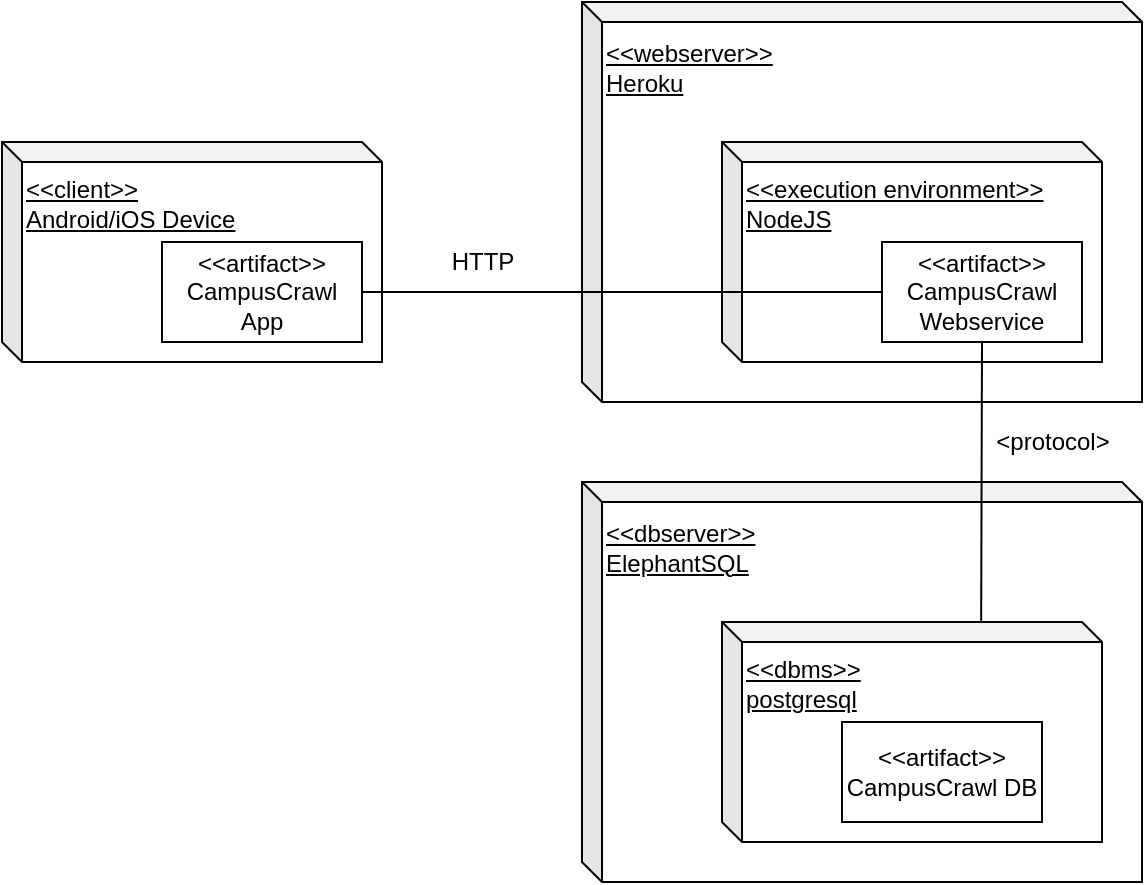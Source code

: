 <mxfile version="13.9.8" type="device"><diagram id="FdU83iGgVUpgDlhkXR7b" name="Page-1"><mxGraphModel dx="782" dy="468" grid="0" gridSize="10" guides="1" tooltips="1" connect="1" arrows="1" fold="1" page="1" pageScale="1" pageWidth="850" pageHeight="1100" math="0" shadow="0"><root><mxCell id="0"/><mxCell id="1" parent="0"/><mxCell id="1weBV9Cyi8D496PokdAl-1" value="&lt;u&gt;&amp;lt;&amp;lt;client&amp;gt;&amp;gt;&lt;br&gt;Android/iOS Device&lt;br&gt;&lt;br&gt;&lt;br&gt;&lt;br&gt;&lt;br&gt;&lt;/u&gt;" style="shape=cube;whiteSpace=wrap;html=1;boundedLbl=1;backgroundOutline=1;darkOpacity=0.05;darkOpacity2=0.1;size=10;align=left;" vertex="1" parent="1"><mxGeometry x="150" y="150" width="190" height="110" as="geometry"/></mxCell><mxCell id="1weBV9Cyi8D496PokdAl-4" value="&amp;lt;&amp;lt;artifact&amp;gt;&amp;gt;&lt;br&gt;CampusCrawl App" style="rounded=0;whiteSpace=wrap;html=1;" vertex="1" parent="1"><mxGeometry x="230" y="200" width="100" height="50" as="geometry"/></mxCell><mxCell id="1weBV9Cyi8D496PokdAl-5" value="&lt;div&gt;&lt;span&gt;&lt;u&gt;&amp;lt;&amp;lt;webserver&amp;gt;&amp;gt;&lt;/u&gt;&lt;/span&gt;&lt;/div&gt;&lt;div&gt;&lt;u&gt;Heroku&lt;/u&gt;&lt;/div&gt;&lt;div&gt;&lt;span&gt;&lt;u&gt;&lt;br&gt;&lt;/u&gt;&lt;/span&gt;&lt;/div&gt;&lt;div&gt;&lt;span&gt;&lt;u&gt;&lt;br&gt;&lt;/u&gt;&lt;/span&gt;&lt;/div&gt;&lt;div&gt;&lt;span&gt;&lt;u&gt;&lt;br&gt;&lt;/u&gt;&lt;/span&gt;&lt;/div&gt;&lt;br&gt;&lt;br&gt;&lt;br&gt;&lt;br&gt;&lt;br&gt;&lt;br&gt;&lt;div&gt;&lt;br&gt;&lt;/div&gt;" style="shape=cube;whiteSpace=wrap;html=1;boundedLbl=1;backgroundOutline=1;darkOpacity=0.05;darkOpacity2=0.1;size=10;align=left;" vertex="1" parent="1"><mxGeometry x="440" y="80" width="280" height="200" as="geometry"/></mxCell><mxCell id="1weBV9Cyi8D496PokdAl-7" value="&lt;u&gt;&amp;lt;&amp;lt;dbserver&amp;gt;&amp;gt;&lt;br&gt;ElephantSQL&lt;br&gt;&lt;br&gt;&lt;br&gt;&lt;br&gt;&lt;br&gt;&lt;br&gt;&lt;br&gt;&lt;br&gt;&lt;br&gt;&lt;br&gt;&lt;br&gt;&lt;/u&gt;" style="shape=cube;whiteSpace=wrap;html=1;boundedLbl=1;backgroundOutline=1;darkOpacity=0.05;darkOpacity2=0.1;size=10;align=left;" vertex="1" parent="1"><mxGeometry x="440" y="320" width="280" height="200" as="geometry"/></mxCell><mxCell id="1weBV9Cyi8D496PokdAl-8" value="&lt;div&gt;&lt;u&gt;&amp;lt;&amp;lt;dbms&amp;gt;&amp;gt;&lt;/u&gt;&lt;/div&gt;&lt;div&gt;&lt;u&gt;postgresql&lt;/u&gt;&lt;/div&gt;&lt;div&gt;&lt;u&gt;&lt;br&gt;&lt;/u&gt;&lt;/div&gt;&lt;div&gt;&lt;u&gt;&lt;br&gt;&lt;/u&gt;&lt;/div&gt;&lt;div&gt;&lt;u&gt;&lt;br&gt;&lt;/u&gt;&lt;/div&gt;&lt;div&gt;&lt;u&gt;&lt;br&gt;&lt;/u&gt;&lt;/div&gt;" style="shape=cube;whiteSpace=wrap;html=1;boundedLbl=1;backgroundOutline=1;darkOpacity=0.05;darkOpacity2=0.1;size=10;align=left;" vertex="1" parent="1"><mxGeometry x="510" y="390" width="190" height="110" as="geometry"/></mxCell><mxCell id="1weBV9Cyi8D496PokdAl-9" value="&amp;lt;&amp;lt;artifact&amp;gt;&amp;gt;&lt;br&gt;CampusCrawl DB" style="rounded=0;whiteSpace=wrap;html=1;" vertex="1" parent="1"><mxGeometry x="570" y="440" width="100" height="50" as="geometry"/></mxCell><mxCell id="1weBV9Cyi8D496PokdAl-12" value="HTTP" style="text;html=1;align=center;verticalAlign=middle;resizable=0;points=[];autosize=1;" vertex="1" parent="1"><mxGeometry x="365" y="200" width="50" height="20" as="geometry"/></mxCell><mxCell id="1weBV9Cyi8D496PokdAl-17" value="&lt;div&gt;&lt;u&gt;&amp;lt;&amp;lt;execution environment&amp;gt;&amp;gt;&lt;/u&gt;&lt;/div&gt;&lt;div&gt;&lt;u&gt;NodeJS&lt;/u&gt;&lt;/div&gt;&lt;div&gt;&lt;u&gt;&lt;br&gt;&lt;/u&gt;&lt;/div&gt;&lt;div&gt;&lt;u&gt;&lt;br&gt;&lt;/u&gt;&lt;/div&gt;&lt;div&gt;&lt;u&gt;&lt;br&gt;&lt;/u&gt;&lt;/div&gt;&lt;div&gt;&lt;u&gt;&lt;br&gt;&lt;/u&gt;&lt;/div&gt;" style="shape=cube;whiteSpace=wrap;html=1;boundedLbl=1;backgroundOutline=1;darkOpacity=0.05;darkOpacity2=0.1;size=10;align=left;" vertex="1" parent="1"><mxGeometry x="510" y="150" width="190" height="110" as="geometry"/></mxCell><mxCell id="1weBV9Cyi8D496PokdAl-15" value="&amp;lt;&amp;lt;artifact&amp;gt;&amp;gt;&lt;br&gt;CampusCrawl Webservice" style="rounded=0;whiteSpace=wrap;html=1;" vertex="1" parent="1"><mxGeometry x="590" y="200" width="100" height="50" as="geometry"/></mxCell><mxCell id="1weBV9Cyi8D496PokdAl-16" value="" style="endArrow=none;html=1;exitX=1;exitY=0.5;exitDx=0;exitDy=0;entryX=0;entryY=0.5;entryDx=0;entryDy=0;" edge="1" parent="1" source="1weBV9Cyi8D496PokdAl-4" target="1weBV9Cyi8D496PokdAl-15"><mxGeometry width="50" height="50" relative="1" as="geometry"><mxPoint x="390" y="330" as="sourcePoint"/><mxPoint x="440" y="280" as="targetPoint"/></mxGeometry></mxCell><mxCell id="1weBV9Cyi8D496PokdAl-18" value="" style="endArrow=none;html=1;exitX=0.682;exitY=0;exitDx=0;exitDy=0;exitPerimeter=0;" edge="1" parent="1" source="1weBV9Cyi8D496PokdAl-8"><mxGeometry width="50" height="50" relative="1" as="geometry"><mxPoint x="590" y="300" as="sourcePoint"/><mxPoint x="640" y="250" as="targetPoint"/></mxGeometry></mxCell><mxCell id="1weBV9Cyi8D496PokdAl-19" value="&amp;lt;protocol&amp;gt;" style="text;html=1;align=center;verticalAlign=middle;resizable=0;points=[];autosize=1;" vertex="1" parent="1"><mxGeometry x="640" y="290" width="70" height="20" as="geometry"/></mxCell></root></mxGraphModel></diagram></mxfile>